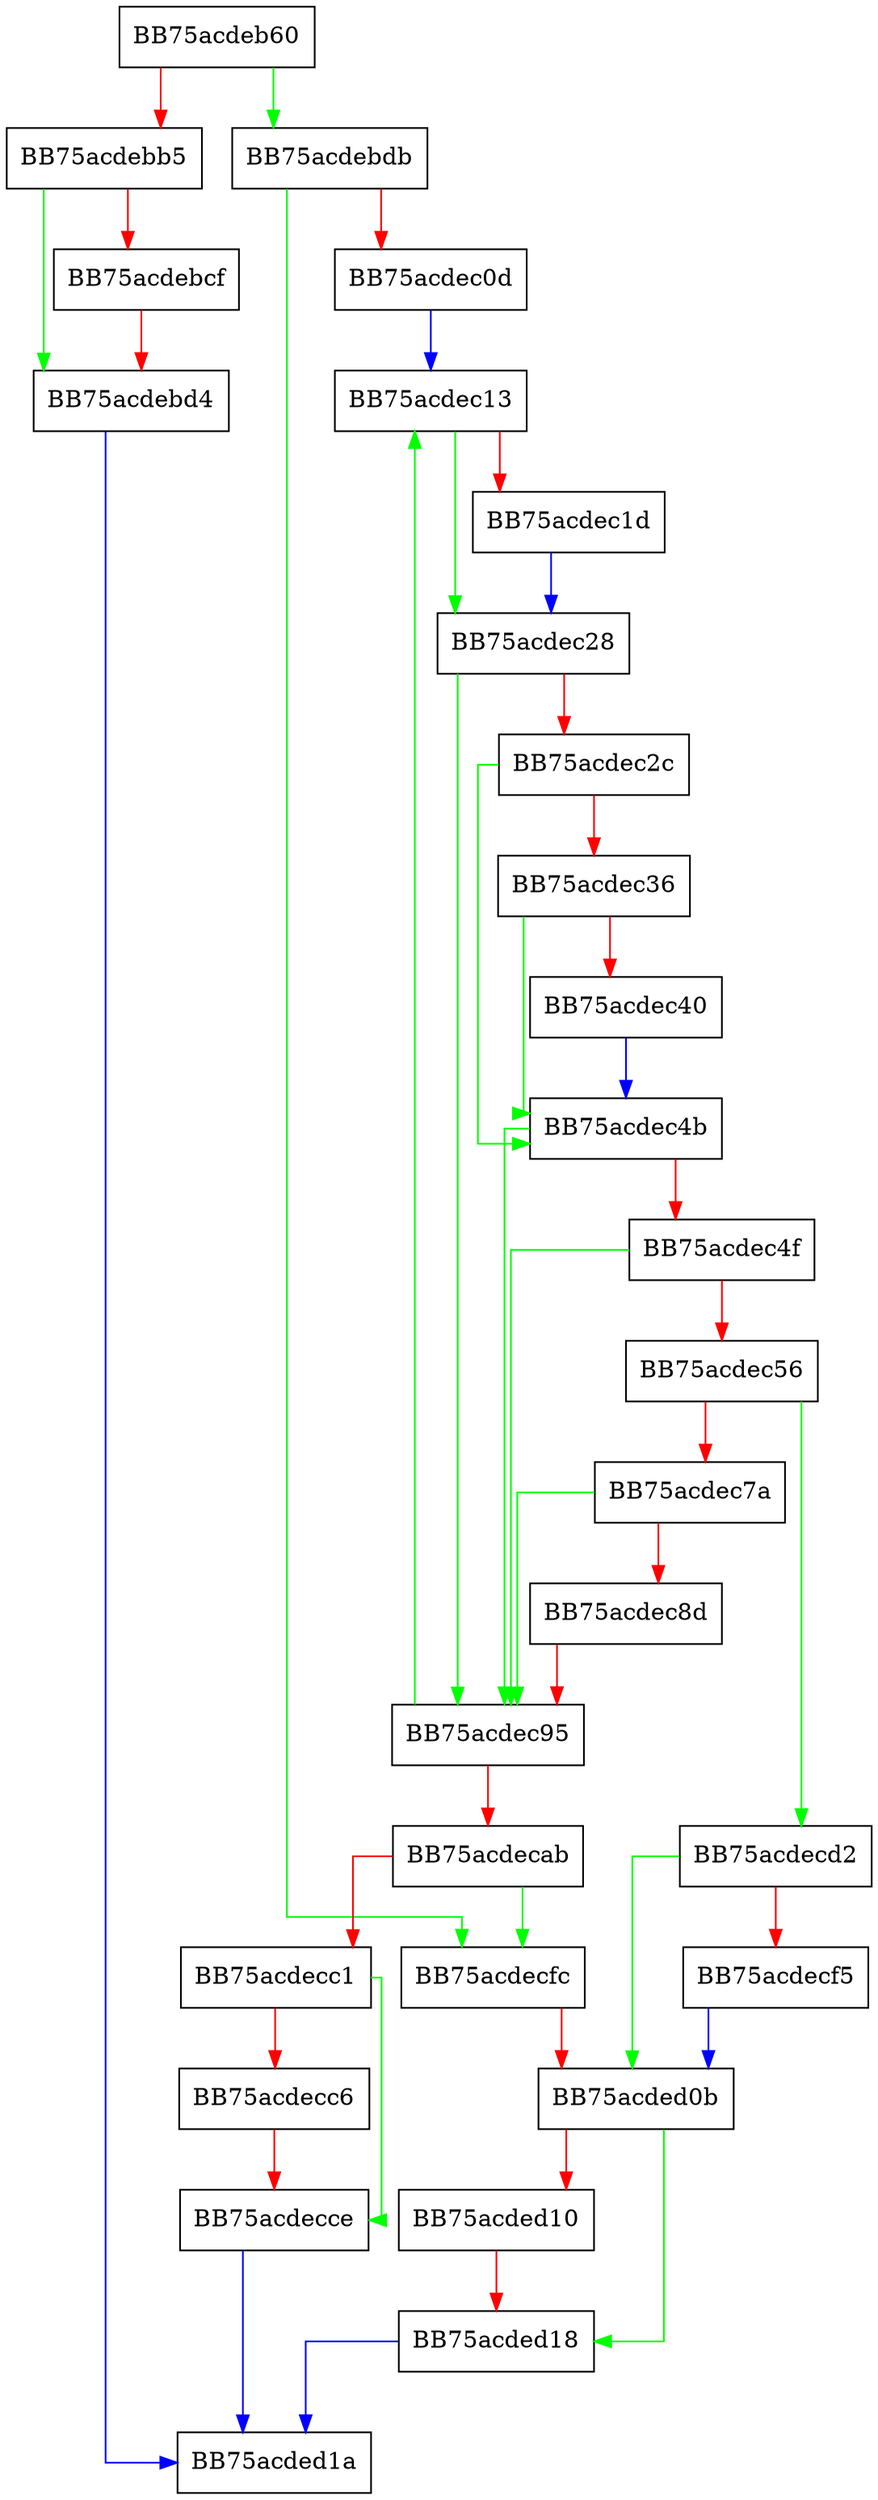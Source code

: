 digraph RemClearDirectory {
  node [shape="box"];
  graph [splines=ortho];
  BB75acdeb60 -> BB75acdebdb [color="green"];
  BB75acdeb60 -> BB75acdebb5 [color="red"];
  BB75acdebb5 -> BB75acdebd4 [color="green"];
  BB75acdebb5 -> BB75acdebcf [color="red"];
  BB75acdebcf -> BB75acdebd4 [color="red"];
  BB75acdebd4 -> BB75acded1a [color="blue"];
  BB75acdebdb -> BB75acdecfc [color="green"];
  BB75acdebdb -> BB75acdec0d [color="red"];
  BB75acdec0d -> BB75acdec13 [color="blue"];
  BB75acdec13 -> BB75acdec28 [color="green"];
  BB75acdec13 -> BB75acdec1d [color="red"];
  BB75acdec1d -> BB75acdec28 [color="blue"];
  BB75acdec28 -> BB75acdec95 [color="green"];
  BB75acdec28 -> BB75acdec2c [color="red"];
  BB75acdec2c -> BB75acdec4b [color="green"];
  BB75acdec2c -> BB75acdec36 [color="red"];
  BB75acdec36 -> BB75acdec4b [color="green"];
  BB75acdec36 -> BB75acdec40 [color="red"];
  BB75acdec40 -> BB75acdec4b [color="blue"];
  BB75acdec4b -> BB75acdec95 [color="green"];
  BB75acdec4b -> BB75acdec4f [color="red"];
  BB75acdec4f -> BB75acdec95 [color="green"];
  BB75acdec4f -> BB75acdec56 [color="red"];
  BB75acdec56 -> BB75acdecd2 [color="green"];
  BB75acdec56 -> BB75acdec7a [color="red"];
  BB75acdec7a -> BB75acdec95 [color="green"];
  BB75acdec7a -> BB75acdec8d [color="red"];
  BB75acdec8d -> BB75acdec95 [color="red"];
  BB75acdec95 -> BB75acdec13 [color="green"];
  BB75acdec95 -> BB75acdecab [color="red"];
  BB75acdecab -> BB75acdecfc [color="green"];
  BB75acdecab -> BB75acdecc1 [color="red"];
  BB75acdecc1 -> BB75acdecce [color="green"];
  BB75acdecc1 -> BB75acdecc6 [color="red"];
  BB75acdecc6 -> BB75acdecce [color="red"];
  BB75acdecce -> BB75acded1a [color="blue"];
  BB75acdecd2 -> BB75acded0b [color="green"];
  BB75acdecd2 -> BB75acdecf5 [color="red"];
  BB75acdecf5 -> BB75acded0b [color="blue"];
  BB75acdecfc -> BB75acded0b [color="red"];
  BB75acded0b -> BB75acded18 [color="green"];
  BB75acded0b -> BB75acded10 [color="red"];
  BB75acded10 -> BB75acded18 [color="red"];
  BB75acded18 -> BB75acded1a [color="blue"];
}